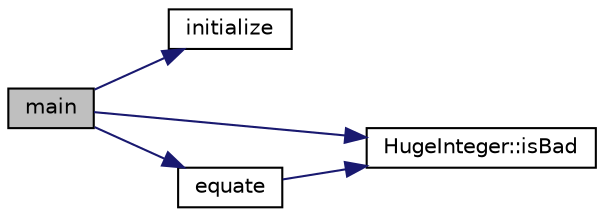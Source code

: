 digraph "main"
{
  edge [fontname="Helvetica",fontsize="10",labelfontname="Helvetica",labelfontsize="10"];
  node [fontname="Helvetica",fontsize="10",shape=record];
  rankdir="LR";
  Node1 [label="main",height=0.2,width=0.4,color="black", fillcolor="grey75", style="filled", fontcolor="black"];
  Node1 -> Node2 [color="midnightblue",fontsize="10",style="solid"];
  Node2 [label="initialize",height=0.2,width=0.4,color="black", fillcolor="white", style="filled",URL="$HImain_8cpp.html#a85a4b209a6e94f13f1bd489fa2c7e430"];
  Node1 -> Node3 [color="midnightblue",fontsize="10",style="solid"];
  Node3 [label="HugeInteger::isBad",height=0.2,width=0.4,color="black", fillcolor="white", style="filled",URL="$classHugeInteger.html#a49c11f16dad4dbb56d277ddb0eb71342"];
  Node1 -> Node4 [color="midnightblue",fontsize="10",style="solid"];
  Node4 [label="equate",height=0.2,width=0.4,color="black", fillcolor="white", style="filled",URL="$HImain_8cpp.html#ad958b06eb7356036c3b2bfca7c3ae9a0"];
  Node4 -> Node3 [color="midnightblue",fontsize="10",style="solid"];
}
